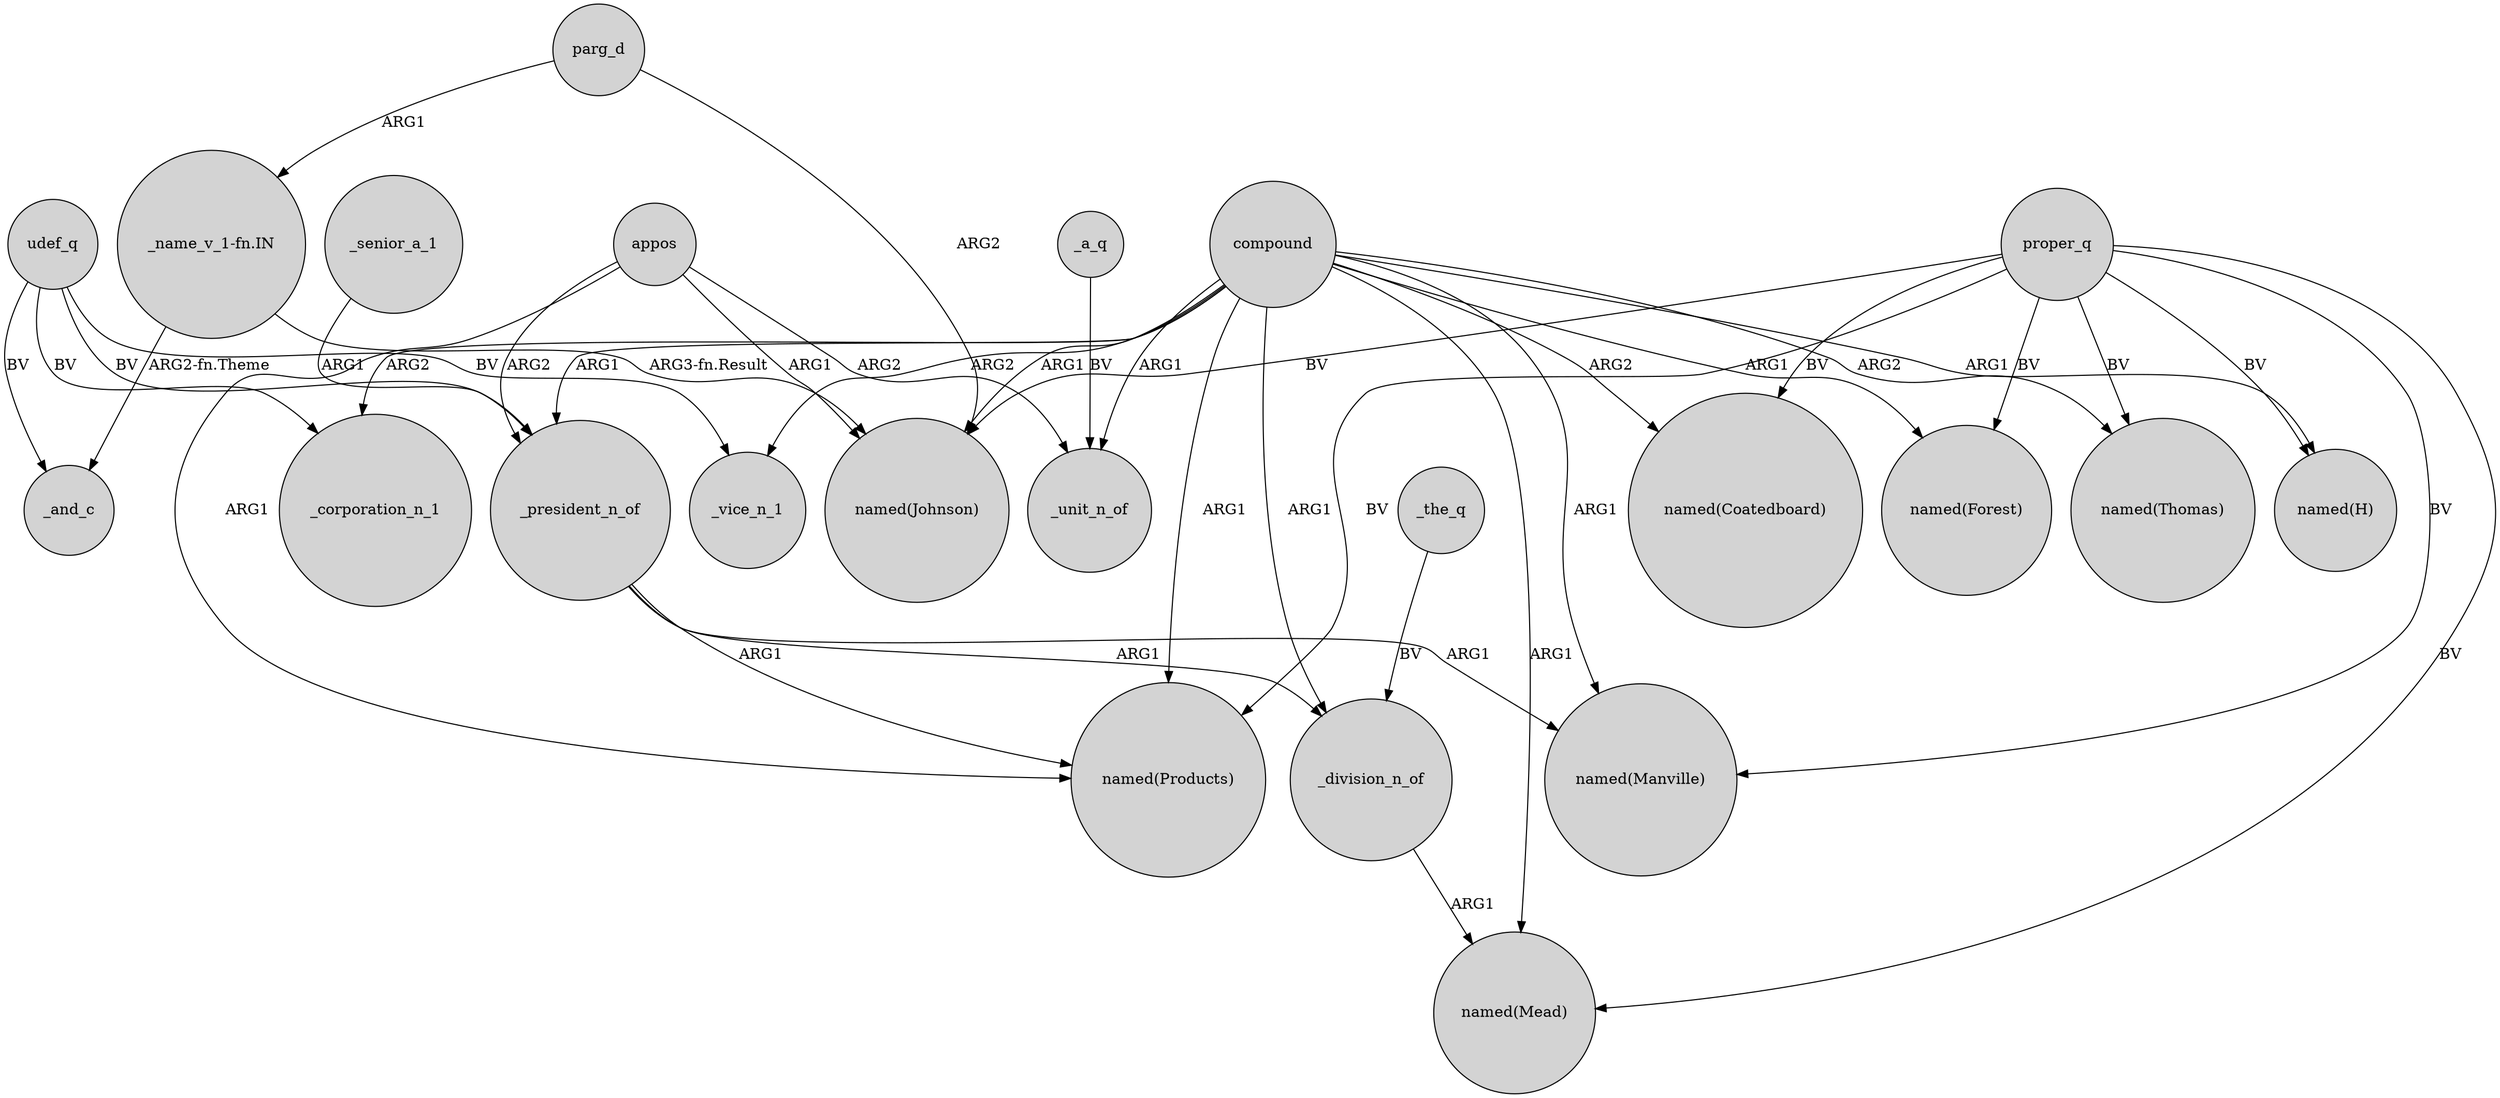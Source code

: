 digraph {
	node [shape=circle style=filled]
	compound -> _vice_n_1 [label=ARG2]
	proper_q -> "named(Mead)" [label=BV]
	"_name_v_1-fn.IN" -> _and_c [label="ARG2-fn.Theme"]
	"_name_v_1-fn.IN" -> "named(Johnson)" [label="ARG3-fn.Result"]
	proper_q -> "named(Manville)" [label=BV]
	compound -> "named(Johnson)" [label=ARG1]
	compound -> _unit_n_of [label=ARG1]
	compound -> _corporation_n_1 [label=ARG2]
	parg_d -> "_name_v_1-fn.IN" [label=ARG1]
	_president_n_of -> "named(Products)" [label=ARG1]
	_senior_a_1 -> _president_n_of [label=ARG1]
	udef_q -> _vice_n_1 [label=BV]
	proper_q -> "named(Coatedboard)" [label=BV]
	proper_q -> "named(Forest)" [label=BV]
	parg_d -> "named(Johnson)" [label=ARG2]
	appos -> _president_n_of [label=ARG2]
	udef_q -> _corporation_n_1 [label=BV]
	_president_n_of -> "named(Manville)" [label=ARG1]
	proper_q -> "named(Thomas)" [label=BV]
	compound -> _president_n_of [label=ARG1]
	udef_q -> _president_n_of [label=BV]
	proper_q -> "named(Johnson)" [label=BV]
	_a_q -> _unit_n_of [label=BV]
	proper_q -> "named(H)" [label=BV]
	_president_n_of -> _division_n_of [label=ARG1]
	compound -> "named(Coatedboard)" [label=ARG2]
	compound -> "named(Products)" [label=ARG1]
	appos -> "named(Products)" [label=ARG1]
	compound -> "named(Forest)" [label=ARG1]
	compound -> "named(Mead)" [label=ARG1]
	compound -> "named(H)" [label=ARG1]
	compound -> _division_n_of [label=ARG1]
	_division_n_of -> "named(Mead)" [label=ARG1]
	udef_q -> _and_c [label=BV]
	compound -> "named(Manville)" [label=ARG1]
	proper_q -> "named(Products)" [label=BV]
	compound -> "named(Thomas)" [label=ARG2]
	appos -> "named(Johnson)" [label=ARG1]
	appos -> _unit_n_of [label=ARG2]
	_the_q -> _division_n_of [label=BV]
}
